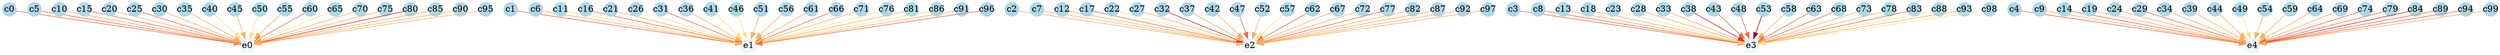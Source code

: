 digraph G {
	splines=false;
	c0[shape=circle, color=lightblue,style=filled ,height=0.30, width=0.30, fixedsize=true,];
	c1[shape=circle, color=lightblue,style=filled ,height=0.30, width=0.30, fixedsize=true,];
	c2[shape=circle, color=lightblue,style=filled ,height=0.30, width=0.30, fixedsize=true,];
	c3[shape=circle, color=lightblue,style=filled ,height=0.30, width=0.30, fixedsize=true,];
	c4[shape=circle, color=lightblue,style=filled ,height=0.30, width=0.30, fixedsize=true,];
	c5[shape=circle, color=lightblue,style=filled ,height=0.30, width=0.30, fixedsize=true,];
	c6[shape=circle, color=lightblue,style=filled ,height=0.30, width=0.30, fixedsize=true,];
	c7[shape=circle, color=lightblue,style=filled ,height=0.30, width=0.30, fixedsize=true,];
	c8[shape=circle, color=lightblue,style=filled ,height=0.30, width=0.30, fixedsize=true,];
	c9[shape=circle, color=lightblue,style=filled ,height=0.30, width=0.30, fixedsize=true,];
	c10[shape=circle, color=lightblue,style=filled ,height=0.30, width=0.30, fixedsize=true,];
	c11[shape=circle, color=lightblue,style=filled ,height=0.30, width=0.30, fixedsize=true,];
	c12[shape=circle, color=lightblue,style=filled ,height=0.30, width=0.30, fixedsize=true,];
	c13[shape=circle, color=lightblue,style=filled ,height=0.30, width=0.30, fixedsize=true,];
	c14[shape=circle, color=lightblue,style=filled ,height=0.30, width=0.30, fixedsize=true,];
	c15[shape=circle, color=lightblue,style=filled ,height=0.30, width=0.30, fixedsize=true,];
	c16[shape=circle, color=lightblue,style=filled ,height=0.30, width=0.30, fixedsize=true,];
	c17[shape=circle, color=lightblue,style=filled ,height=0.30, width=0.30, fixedsize=true,];
	c18[shape=circle, color=lightblue,style=filled ,height=0.30, width=0.30, fixedsize=true,];
	c19[shape=circle, color=lightblue,style=filled ,height=0.30, width=0.30, fixedsize=true,];
	c20[shape=circle, color=lightblue,style=filled ,height=0.30, width=0.30, fixedsize=true,];
	c21[shape=circle, color=lightblue,style=filled ,height=0.30, width=0.30, fixedsize=true,];
	c22[shape=circle, color=lightblue,style=filled ,height=0.30, width=0.30, fixedsize=true,];
	c23[shape=circle, color=lightblue,style=filled ,height=0.30, width=0.30, fixedsize=true,];
	c24[shape=circle, color=lightblue,style=filled ,height=0.30, width=0.30, fixedsize=true,];
	c25[shape=circle, color=lightblue,style=filled ,height=0.30, width=0.30, fixedsize=true,];
	c26[shape=circle, color=lightblue,style=filled ,height=0.30, width=0.30, fixedsize=true,];
	c27[shape=circle, color=lightblue,style=filled ,height=0.30, width=0.30, fixedsize=true,];
	c28[shape=circle, color=lightblue,style=filled ,height=0.30, width=0.30, fixedsize=true,];
	c29[shape=circle, color=lightblue,style=filled ,height=0.30, width=0.30, fixedsize=true,];
	c30[shape=circle, color=lightblue,style=filled ,height=0.30, width=0.30, fixedsize=true,];
	c31[shape=circle, color=lightblue,style=filled ,height=0.30, width=0.30, fixedsize=true,];
	c32[shape=circle, color=lightblue,style=filled ,height=0.30, width=0.30, fixedsize=true,];
	c33[shape=circle, color=lightblue,style=filled ,height=0.30, width=0.30, fixedsize=true,];
	c34[shape=circle, color=lightblue,style=filled ,height=0.30, width=0.30, fixedsize=true,];
	c35[shape=circle, color=lightblue,style=filled ,height=0.30, width=0.30, fixedsize=true,];
	c36[shape=circle, color=lightblue,style=filled ,height=0.30, width=0.30, fixedsize=true,];
	c37[shape=circle, color=lightblue,style=filled ,height=0.30, width=0.30, fixedsize=true,];
	c38[shape=circle, color=lightblue,style=filled ,height=0.30, width=0.30, fixedsize=true,];
	c39[shape=circle, color=lightblue,style=filled ,height=0.30, width=0.30, fixedsize=true,];
	c40[shape=circle, color=lightblue,style=filled ,height=0.30, width=0.30, fixedsize=true,];
	c41[shape=circle, color=lightblue,style=filled ,height=0.30, width=0.30, fixedsize=true,];
	c42[shape=circle, color=lightblue,style=filled ,height=0.30, width=0.30, fixedsize=true,];
	c43[shape=circle, color=lightblue,style=filled ,height=0.30, width=0.30, fixedsize=true,];
	c44[shape=circle, color=lightblue,style=filled ,height=0.30, width=0.30, fixedsize=true,];
	c45[shape=circle, color=lightblue,style=filled ,height=0.30, width=0.30, fixedsize=true,];
	c46[shape=circle, color=lightblue,style=filled ,height=0.30, width=0.30, fixedsize=true,];
	c47[shape=circle, color=lightblue,style=filled ,height=0.30, width=0.30, fixedsize=true,];
	c48[shape=circle, color=lightblue,style=filled ,height=0.30, width=0.30, fixedsize=true,];
	c49[shape=circle, color=lightblue,style=filled ,height=0.30, width=0.30, fixedsize=true,];
	c50[shape=circle, color=lightblue,style=filled ,height=0.30, width=0.30, fixedsize=true,];
	c51[shape=circle, color=lightblue,style=filled ,height=0.30, width=0.30, fixedsize=true,];
	c52[shape=circle, color=lightblue,style=filled ,height=0.30, width=0.30, fixedsize=true,];
	c53[shape=circle, color=lightblue,style=filled ,height=0.30, width=0.30, fixedsize=true,];
	c54[shape=circle, color=lightblue,style=filled ,height=0.30, width=0.30, fixedsize=true,];
	c55[shape=circle, color=lightblue,style=filled ,height=0.30, width=0.30, fixedsize=true,];
	c56[shape=circle, color=lightblue,style=filled ,height=0.30, width=0.30, fixedsize=true,];
	c57[shape=circle, color=lightblue,style=filled ,height=0.30, width=0.30, fixedsize=true,];
	c58[shape=circle, color=lightblue,style=filled ,height=0.30, width=0.30, fixedsize=true,];
	c59[shape=circle, color=lightblue,style=filled ,height=0.30, width=0.30, fixedsize=true,];
	c60[shape=circle, color=lightblue,style=filled ,height=0.30, width=0.30, fixedsize=true,];
	c61[shape=circle, color=lightblue,style=filled ,height=0.30, width=0.30, fixedsize=true,];
	c62[shape=circle, color=lightblue,style=filled ,height=0.30, width=0.30, fixedsize=true,];
	c63[shape=circle, color=lightblue,style=filled ,height=0.30, width=0.30, fixedsize=true,];
	c64[shape=circle, color=lightblue,style=filled ,height=0.30, width=0.30, fixedsize=true,];
	c65[shape=circle, color=lightblue,style=filled ,height=0.30, width=0.30, fixedsize=true,];
	c66[shape=circle, color=lightblue,style=filled ,height=0.30, width=0.30, fixedsize=true,];
	c67[shape=circle, color=lightblue,style=filled ,height=0.30, width=0.30, fixedsize=true,];
	c68[shape=circle, color=lightblue,style=filled ,height=0.30, width=0.30, fixedsize=true,];
	c69[shape=circle, color=lightblue,style=filled ,height=0.30, width=0.30, fixedsize=true,];
	c70[shape=circle, color=lightblue,style=filled ,height=0.30, width=0.30, fixedsize=true,];
	c71[shape=circle, color=lightblue,style=filled ,height=0.30, width=0.30, fixedsize=true,];
	c72[shape=circle, color=lightblue,style=filled ,height=0.30, width=0.30, fixedsize=true,];
	c73[shape=circle, color=lightblue,style=filled ,height=0.30, width=0.30, fixedsize=true,];
	c74[shape=circle, color=lightblue,style=filled ,height=0.30, width=0.30, fixedsize=true,];
	c75[shape=circle, color=lightblue,style=filled ,height=0.30, width=0.30, fixedsize=true,];
	c76[shape=circle, color=lightblue,style=filled ,height=0.30, width=0.30, fixedsize=true,];
	c77[shape=circle, color=lightblue,style=filled ,height=0.30, width=0.30, fixedsize=true,];
	c78[shape=circle, color=lightblue,style=filled ,height=0.30, width=0.30, fixedsize=true,];
	c79[shape=circle, color=lightblue,style=filled ,height=0.30, width=0.30, fixedsize=true,];
	c80[shape=circle, color=lightblue,style=filled ,height=0.30, width=0.30, fixedsize=true,];
	c81[shape=circle, color=lightblue,style=filled ,height=0.30, width=0.30, fixedsize=true,];
	c82[shape=circle, color=lightblue,style=filled ,height=0.30, width=0.30, fixedsize=true,];
	c83[shape=circle, color=lightblue,style=filled ,height=0.30, width=0.30, fixedsize=true,];
	c84[shape=circle, color=lightblue,style=filled ,height=0.30, width=0.30, fixedsize=true,];
	c85[shape=circle, color=lightblue,style=filled ,height=0.30, width=0.30, fixedsize=true,];
	c86[shape=circle, color=lightblue,style=filled ,height=0.30, width=0.30, fixedsize=true,];
	c87[shape=circle, color=lightblue,style=filled ,height=0.30, width=0.30, fixedsize=true,];
	c88[shape=circle, color=lightblue,style=filled ,height=0.30, width=0.30, fixedsize=true,];
	c89[shape=circle, color=lightblue,style=filled ,height=0.30, width=0.30, fixedsize=true,];
	c90[shape=circle, color=lightblue,style=filled ,height=0.30, width=0.30, fixedsize=true,];
	c91[shape=circle, color=lightblue,style=filled ,height=0.30, width=0.30, fixedsize=true,];
	c92[shape=circle, color=lightblue,style=filled ,height=0.30, width=0.30, fixedsize=true,];
	c93[shape=circle, color=lightblue,style=filled ,height=0.30, width=0.30, fixedsize=true,];
	c94[shape=circle, color=lightblue,style=filled ,height=0.30, width=0.30, fixedsize=true,];
	c95[shape=circle, color=lightblue,style=filled ,height=0.30, width=0.30, fixedsize=true,];
	c96[shape=circle, color=lightblue,style=filled ,height=0.30, width=0.30, fixedsize=true,];
	c97[shape=circle, color=lightblue,style=filled ,height=0.30, width=0.30, fixedsize=true,];
	c98[shape=circle, color=lightblue,style=filled ,height=0.30, width=0.30, fixedsize=true,];
	c99[shape=circle, color=lightblue,style=filled ,height=0.30, width=0.30, fixedsize=true,];
	e0[shape=box, color="#edf8fb",style=filled ,height=0.30, width=0.30, fixedsize=true,];
	e1[shape=box, color="#edf8fb",style=filled ,height=0.30, width=0.30, fixedsize=true,];
	e2[shape=box, color="#edf8fb",style=filled ,height=0.30, width=0.30, fixedsize=true,];
	e3[shape=box, color="#edf8fb",style=filled ,height=0.30, width=0.30, fixedsize=true,];
	e4[shape=box, color="#edf8fb",style=filled ,height=0.30, width=0.30, fixedsize=true,];
	"c0" -> "e0"[color="#f46d43"];
	"c1" -> "e1"[color="#f46d43"];
	"c2" -> "e2"[color="#fdae61"];
	"c3" -> "e3"[color="#f46d43"];
	"c4" -> "e4"[color="#f46d43"];
	"c5" -> "e0"[color="#f46d43"];
	"c6" -> "e1"[color="#fdae61"];
	"c7" -> "e2"[color="#fdae61"];
	"c8" -> "e3"[color="#f46d43"];
	"c9" -> "e4"[color="#fdae61"];
	"c10" -> "e0"[color="#fdae61"];
	"c11" -> "e1"[color="#fee08b"];
	"c12" -> "e2"[color="#fdae61"];
	"c13" -> "e3"[color="#fdae61"];
	"c14" -> "e4"[color="#f46d43"];
	"c15" -> "e0"[color="#f46d43"];
	"c16" -> "e1"[color="#f46d43"];
	"c17" -> "e2"[color="#f46d43"];
	"c18" -> "e3"[color="#fdae61"];
	"c19" -> "e4"[color="#fdae61"];
	"c20" -> "e0"[color="#fdae61"];
	"c21" -> "e1"[color="#fdae61"];
	"c22" -> "e2"[color="#fee08b"];
	"c23" -> "e3"[color="#fee08b"];
	"c24" -> "e4"[color="#fdae61"];
	"c25" -> "e0"[color="#f46d43"];
	"c26" -> "e1"[color="#fee08b"];
	"c27" -> "e2"[color="#fdae61"];
	"c28" -> "e3"[color="#fdae61"];
	"c29" -> "e4"[color="#f46d43"];
	"c30" -> "e0"[color="#fdae61"];
	"c31" -> "e1"[color="#f46d43"];
	"c32" -> "e2"[color="#d73027"];
	"c33" -> "e3"[color="#fdae61"];
	"c34" -> "e4"[color="#fdae61"];
	"c35" -> "e0"[color="#fdae61"];
	"c36" -> "e1"[color="#fdae61"];
	"c37" -> "e2"[color="#fdae61"];
	"c38" -> "e3"[color="#d73027"];
	"c39" -> "e4"[color="#fdae61"];
	"c40" -> "e0"[color="#fee08b"];
	"c41" -> "e1"[color="#fee08b"];
	"c42" -> "e2"[color="#fdae61"];
	"c43" -> "e3"[color="#f46d43"];
	"c44" -> "e4"[color="#fdae61"];
	"c45" -> "e0"[color="#fdae61"];
	"c46" -> "e1"[color="#fee08b"];
	"c47" -> "e2"[color="#f46d43"];
	"c48" -> "e3"[color="#f46d43"];
	"c49" -> "e4"[color="#fee08b"];
	"c50" -> "e0"[color="#fee08b"];
	"c51" -> "e1"[color="#fdae61"];
	"c52" -> "e2"[color="#fdae61"];
	"c53" -> "e3"[color="#a50026"];
	"c54" -> "e4"[color="#fdae61"];
	"c55" -> "e0"[color="#fdae61"];
	"c56" -> "e1"[color="#fdae61"];
	"c57" -> "e2"[color="#fee08b"];
	"c58" -> "e3"[color="#fdae61"];
	"c59" -> "e4"[color="#fdae61"];
	"c60" -> "e0"[color="#f46d43"];
	"c61" -> "e1"[color="#fdae61"];
	"c62" -> "e2"[color="#f46d43"];
	"c63" -> "e3"[color="#f46d43"];
	"c64" -> "e4"[color="#fdae61"];
	"c65" -> "e0"[color="#fee08b"];
	"c66" -> "e1"[color="#f46d43"];
	"c67" -> "e2"[color="#fdae61"];
	"c68" -> "e3"[color="#f46d43"];
	"c69" -> "e4"[color="#fdae61"];
	"c70" -> "e0"[color="#fdae61"];
	"c71" -> "e1"[color="#fdae61"];
	"c72" -> "e2"[color="#fdae61"];
	"c73" -> "e3"[color="#fdae61"];
	"c74" -> "e4"[color="#f46d43"];
	"c75" -> "e0"[color="#fdae61"];
	"c76" -> "e1"[color="#fee08b"];
	"c77" -> "e2"[color="#f46d43"];
	"c78" -> "e3"[color="#fdae61"];
	"c79" -> "e4"[color="#f46d43"];
	"c80" -> "e0"[color="#d73027"];
	"c81" -> "e1"[color="#fdae61"];
	"c82" -> "e2"[color="#fdae61"];
	"c83" -> "e3"[color="#f46d43"];
	"c84" -> "e4"[color="#d73027"];
	"c85" -> "e0"[color="#fdae61"];
	"c86" -> "e1"[color="#fee08b"];
	"c87" -> "e2"[color="#fdae61"];
	"c88" -> "e3"[color="#fee08b"];
	"c89" -> "e4"[color="#f46d43"];
	"c90" -> "e0"[color="#fdae61"];
	"c91" -> "e1"[color="#fdae61"];
	"c92" -> "e2"[color="#fdae61"];
	"c93" -> "e3"[color="#fdae61"];
	"c94" -> "e4"[color="#f46d43"];
	"c95" -> "e0"[color="#fdae61"];
	"c96" -> "e1"[color="#f46d43"];
	"c97" -> "e2"[color="#fdae61"];
	"c98" -> "e3"[color="#fee08b"];
	"c99" -> "e4"[color="#fdae61"];
}